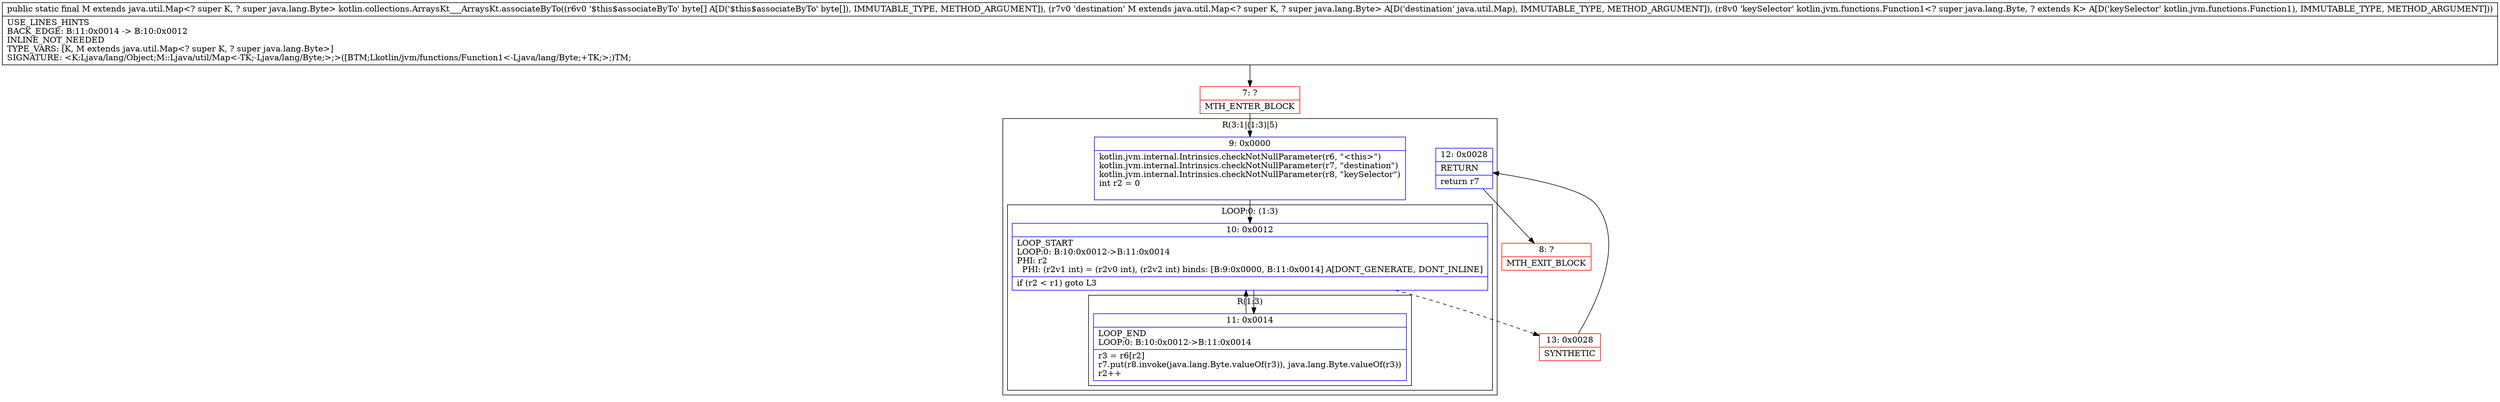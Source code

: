 digraph "CFG forkotlin.collections.ArraysKt___ArraysKt.associateByTo([BLjava\/util\/Map;Lkotlin\/jvm\/functions\/Function1;)Ljava\/util\/Map;" {
subgraph cluster_Region_27310824 {
label = "R(3:1|(1:3)|5)";
node [shape=record,color=blue];
Node_9 [shape=record,label="{9\:\ 0x0000|kotlin.jvm.internal.Intrinsics.checkNotNullParameter(r6, \"\<this\>\")\lkotlin.jvm.internal.Intrinsics.checkNotNullParameter(r7, \"destination\")\lkotlin.jvm.internal.Intrinsics.checkNotNullParameter(r8, \"keySelector\")\lint r2 = 0\l\l}"];
subgraph cluster_LoopRegion_529660849 {
label = "LOOP:0: (1:3)";
node [shape=record,color=blue];
Node_10 [shape=record,label="{10\:\ 0x0012|LOOP_START\lLOOP:0: B:10:0x0012\-\>B:11:0x0014\lPHI: r2 \l  PHI: (r2v1 int) = (r2v0 int), (r2v2 int) binds: [B:9:0x0000, B:11:0x0014] A[DONT_GENERATE, DONT_INLINE]\l|if (r2 \< r1) goto L3\l}"];
subgraph cluster_Region_284288414 {
label = "R(1:3)";
node [shape=record,color=blue];
Node_11 [shape=record,label="{11\:\ 0x0014|LOOP_END\lLOOP:0: B:10:0x0012\-\>B:11:0x0014\l|r3 = r6[r2]\lr7.put(r8.invoke(java.lang.Byte.valueOf(r3)), java.lang.Byte.valueOf(r3))\lr2++\l}"];
}
}
Node_12 [shape=record,label="{12\:\ 0x0028|RETURN\l|return r7\l}"];
}
Node_7 [shape=record,color=red,label="{7\:\ ?|MTH_ENTER_BLOCK\l}"];
Node_13 [shape=record,color=red,label="{13\:\ 0x0028|SYNTHETIC\l}"];
Node_8 [shape=record,color=red,label="{8\:\ ?|MTH_EXIT_BLOCK\l}"];
MethodNode[shape=record,label="{public static final M extends java.util.Map\<? super K, ? super java.lang.Byte\> kotlin.collections.ArraysKt___ArraysKt.associateByTo((r6v0 '$this$associateByTo' byte[] A[D('$this$associateByTo' byte[]), IMMUTABLE_TYPE, METHOD_ARGUMENT]), (r7v0 'destination' M extends java.util.Map\<? super K, ? super java.lang.Byte\> A[D('destination' java.util.Map), IMMUTABLE_TYPE, METHOD_ARGUMENT]), (r8v0 'keySelector' kotlin.jvm.functions.Function1\<? super java.lang.Byte, ? extends K\> A[D('keySelector' kotlin.jvm.functions.Function1), IMMUTABLE_TYPE, METHOD_ARGUMENT]))  | USE_LINES_HINTS\lBACK_EDGE: B:11:0x0014 \-\> B:10:0x0012\lINLINE_NOT_NEEDED\lTYPE_VARS: [K, M extends java.util.Map\<? super K, ? super java.lang.Byte\>]\lSIGNATURE: \<K:Ljava\/lang\/Object;M::Ljava\/util\/Map\<\-TK;\-Ljava\/lang\/Byte;\>;\>([BTM;Lkotlin\/jvm\/functions\/Function1\<\-Ljava\/lang\/Byte;+TK;\>;)TM;\l}"];
MethodNode -> Node_7;Node_9 -> Node_10;
Node_10 -> Node_11;
Node_10 -> Node_13[style=dashed];
Node_11 -> Node_10;
Node_12 -> Node_8;
Node_7 -> Node_9;
Node_13 -> Node_12;
}

